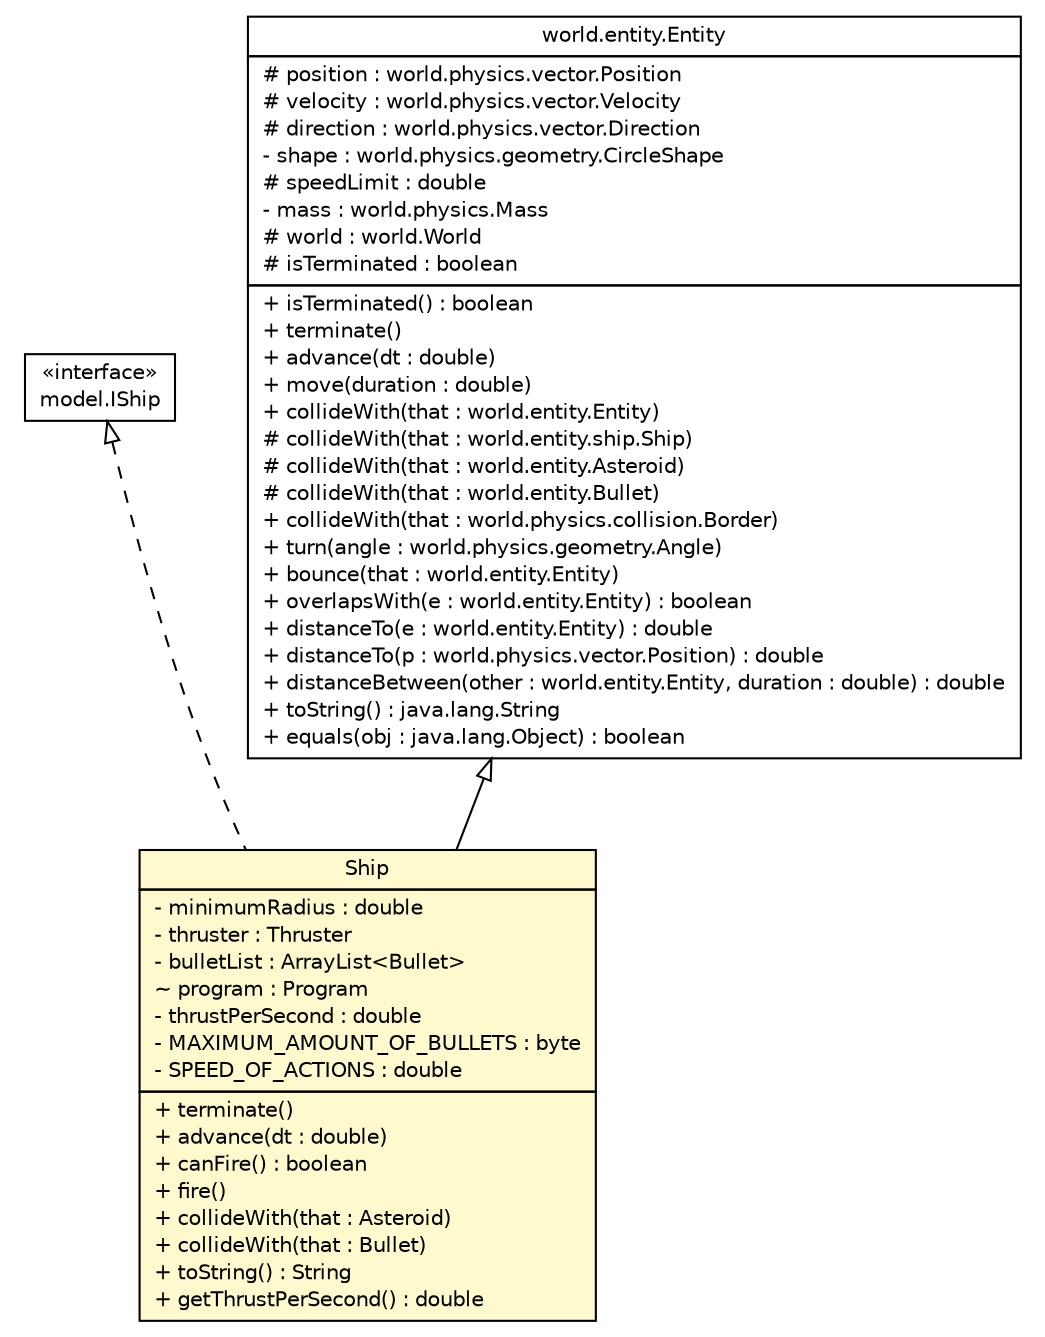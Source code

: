 #!/usr/local/bin/dot
#
# Class diagram 
# Generated by UMLGraph version R5_6 (http://www.umlgraph.org/)
#

digraph G {
	edge [fontname="Helvetica",fontsize=10,labelfontname="Helvetica",labelfontsize=10];
	node [fontname="Helvetica",fontsize=10,shape=plaintext];
	nodesep=0.25;
	ranksep=0.5;
	// model.IShip
	c15432 [label=<<table title="model.IShip" border="0" cellborder="1" cellspacing="0" cellpadding="2" port="p" href="../../../model/IShip.html">
		<tr><td><table border="0" cellspacing="0" cellpadding="1">
<tr><td align="center" balign="center"> &#171;interface&#187; </td></tr>
<tr><td align="center" balign="center"> model.IShip </td></tr>
		</table></td></tr>
		</table>>, URL="../../../model/IShip.html", fontname="Helvetica", fontcolor="black", fontsize=10.0];
	// world.entity.Entity
	c15522 [label=<<table title="world.entity.Entity" border="0" cellborder="1" cellspacing="0" cellpadding="2" port="p" href="../Entity.html">
		<tr><td><table border="0" cellspacing="0" cellpadding="1">
<tr><td align="center" balign="center"> world.entity.Entity </td></tr>
		</table></td></tr>
		<tr><td><table border="0" cellspacing="0" cellpadding="1">
<tr><td align="left" balign="left"> # position : world.physics.vector.Position </td></tr>
<tr><td align="left" balign="left"> # velocity : world.physics.vector.Velocity </td></tr>
<tr><td align="left" balign="left"> # direction : world.physics.vector.Direction </td></tr>
<tr><td align="left" balign="left"> - shape : world.physics.geometry.CircleShape </td></tr>
<tr><td align="left" balign="left"> # speedLimit : double </td></tr>
<tr><td align="left" balign="left"> - mass : world.physics.Mass </td></tr>
<tr><td align="left" balign="left"> # world : world.World </td></tr>
<tr><td align="left" balign="left"> # isTerminated : boolean </td></tr>
		</table></td></tr>
		<tr><td><table border="0" cellspacing="0" cellpadding="1">
<tr><td align="left" balign="left"> + isTerminated() : boolean </td></tr>
<tr><td align="left" balign="left"> + terminate() </td></tr>
<tr><td align="left" balign="left"> + advance(dt : double) </td></tr>
<tr><td align="left" balign="left"> + move(duration : double) </td></tr>
<tr><td align="left" balign="left"> + collideWith(that : world.entity.Entity) </td></tr>
<tr><td align="left" balign="left"> # collideWith(that : world.entity.ship.Ship) </td></tr>
<tr><td align="left" balign="left"> # collideWith(that : world.entity.Asteroid) </td></tr>
<tr><td align="left" balign="left"> # collideWith(that : world.entity.Bullet) </td></tr>
<tr><td align="left" balign="left"> + collideWith(that : world.physics.collision.Border) </td></tr>
<tr><td align="left" balign="left"> + turn(angle : world.physics.geometry.Angle) </td></tr>
<tr><td align="left" balign="left"> + bounce(that : world.entity.Entity) </td></tr>
<tr><td align="left" balign="left"> + overlapsWith(e : world.entity.Entity) : boolean </td></tr>
<tr><td align="left" balign="left"> + distanceTo(e : world.entity.Entity) : double </td></tr>
<tr><td align="left" balign="left"> + distanceTo(p : world.physics.vector.Position) : double </td></tr>
<tr><td align="left" balign="left"> + distanceBetween(other : world.entity.Entity, duration : double) : double </td></tr>
<tr><td align="left" balign="left"> + toString() : java.lang.String </td></tr>
<tr><td align="left" balign="left"> + equals(obj : java.lang.Object) : boolean </td></tr>
		</table></td></tr>
		</table>>, URL="../Entity.html", fontname="Helvetica", fontcolor="black", fontsize=10.0];
	// world.entity.ship.Ship
	c15525 [label=<<table title="world.entity.ship.Ship" border="0" cellborder="1" cellspacing="0" cellpadding="2" port="p" bgcolor="lemonChiffon" href="./Ship.html">
		<tr><td><table border="0" cellspacing="0" cellpadding="1">
<tr><td align="center" balign="center"> Ship </td></tr>
		</table></td></tr>
		<tr><td><table border="0" cellspacing="0" cellpadding="1">
<tr><td align="left" balign="left"> - minimumRadius : double </td></tr>
<tr><td align="left" balign="left"> - thruster : Thruster </td></tr>
<tr><td align="left" balign="left"> - bulletList : ArrayList&lt;Bullet&gt; </td></tr>
<tr><td align="left" balign="left"> ~ program : Program </td></tr>
<tr><td align="left" balign="left"> - thrustPerSecond : double </td></tr>
<tr><td align="left" balign="left"> - MAXIMUM_AMOUNT_OF_BULLETS : byte </td></tr>
<tr><td align="left" balign="left"> - SPEED_OF_ACTIONS : double </td></tr>
		</table></td></tr>
		<tr><td><table border="0" cellspacing="0" cellpadding="1">
<tr><td align="left" balign="left"> + terminate() </td></tr>
<tr><td align="left" balign="left"> + advance(dt : double) </td></tr>
<tr><td align="left" balign="left"> + canFire() : boolean </td></tr>
<tr><td align="left" balign="left"> + fire() </td></tr>
<tr><td align="left" balign="left"> + collideWith(that : Asteroid) </td></tr>
<tr><td align="left" balign="left"> + collideWith(that : Bullet) </td></tr>
<tr><td align="left" balign="left"> + toString() : String </td></tr>
<tr><td align="left" balign="left"> + getThrustPerSecond() : double </td></tr>
		</table></td></tr>
		</table>>, URL="./Ship.html", fontname="Helvetica", fontcolor="black", fontsize=10.0];
	//world.entity.ship.Ship extends world.entity.Entity
	c15522:p -> c15525:p [dir=back,arrowtail=empty];
	//world.entity.ship.Ship implements model.IShip
	c15432:p -> c15525:p [dir=back,arrowtail=empty,style=dashed];
}

